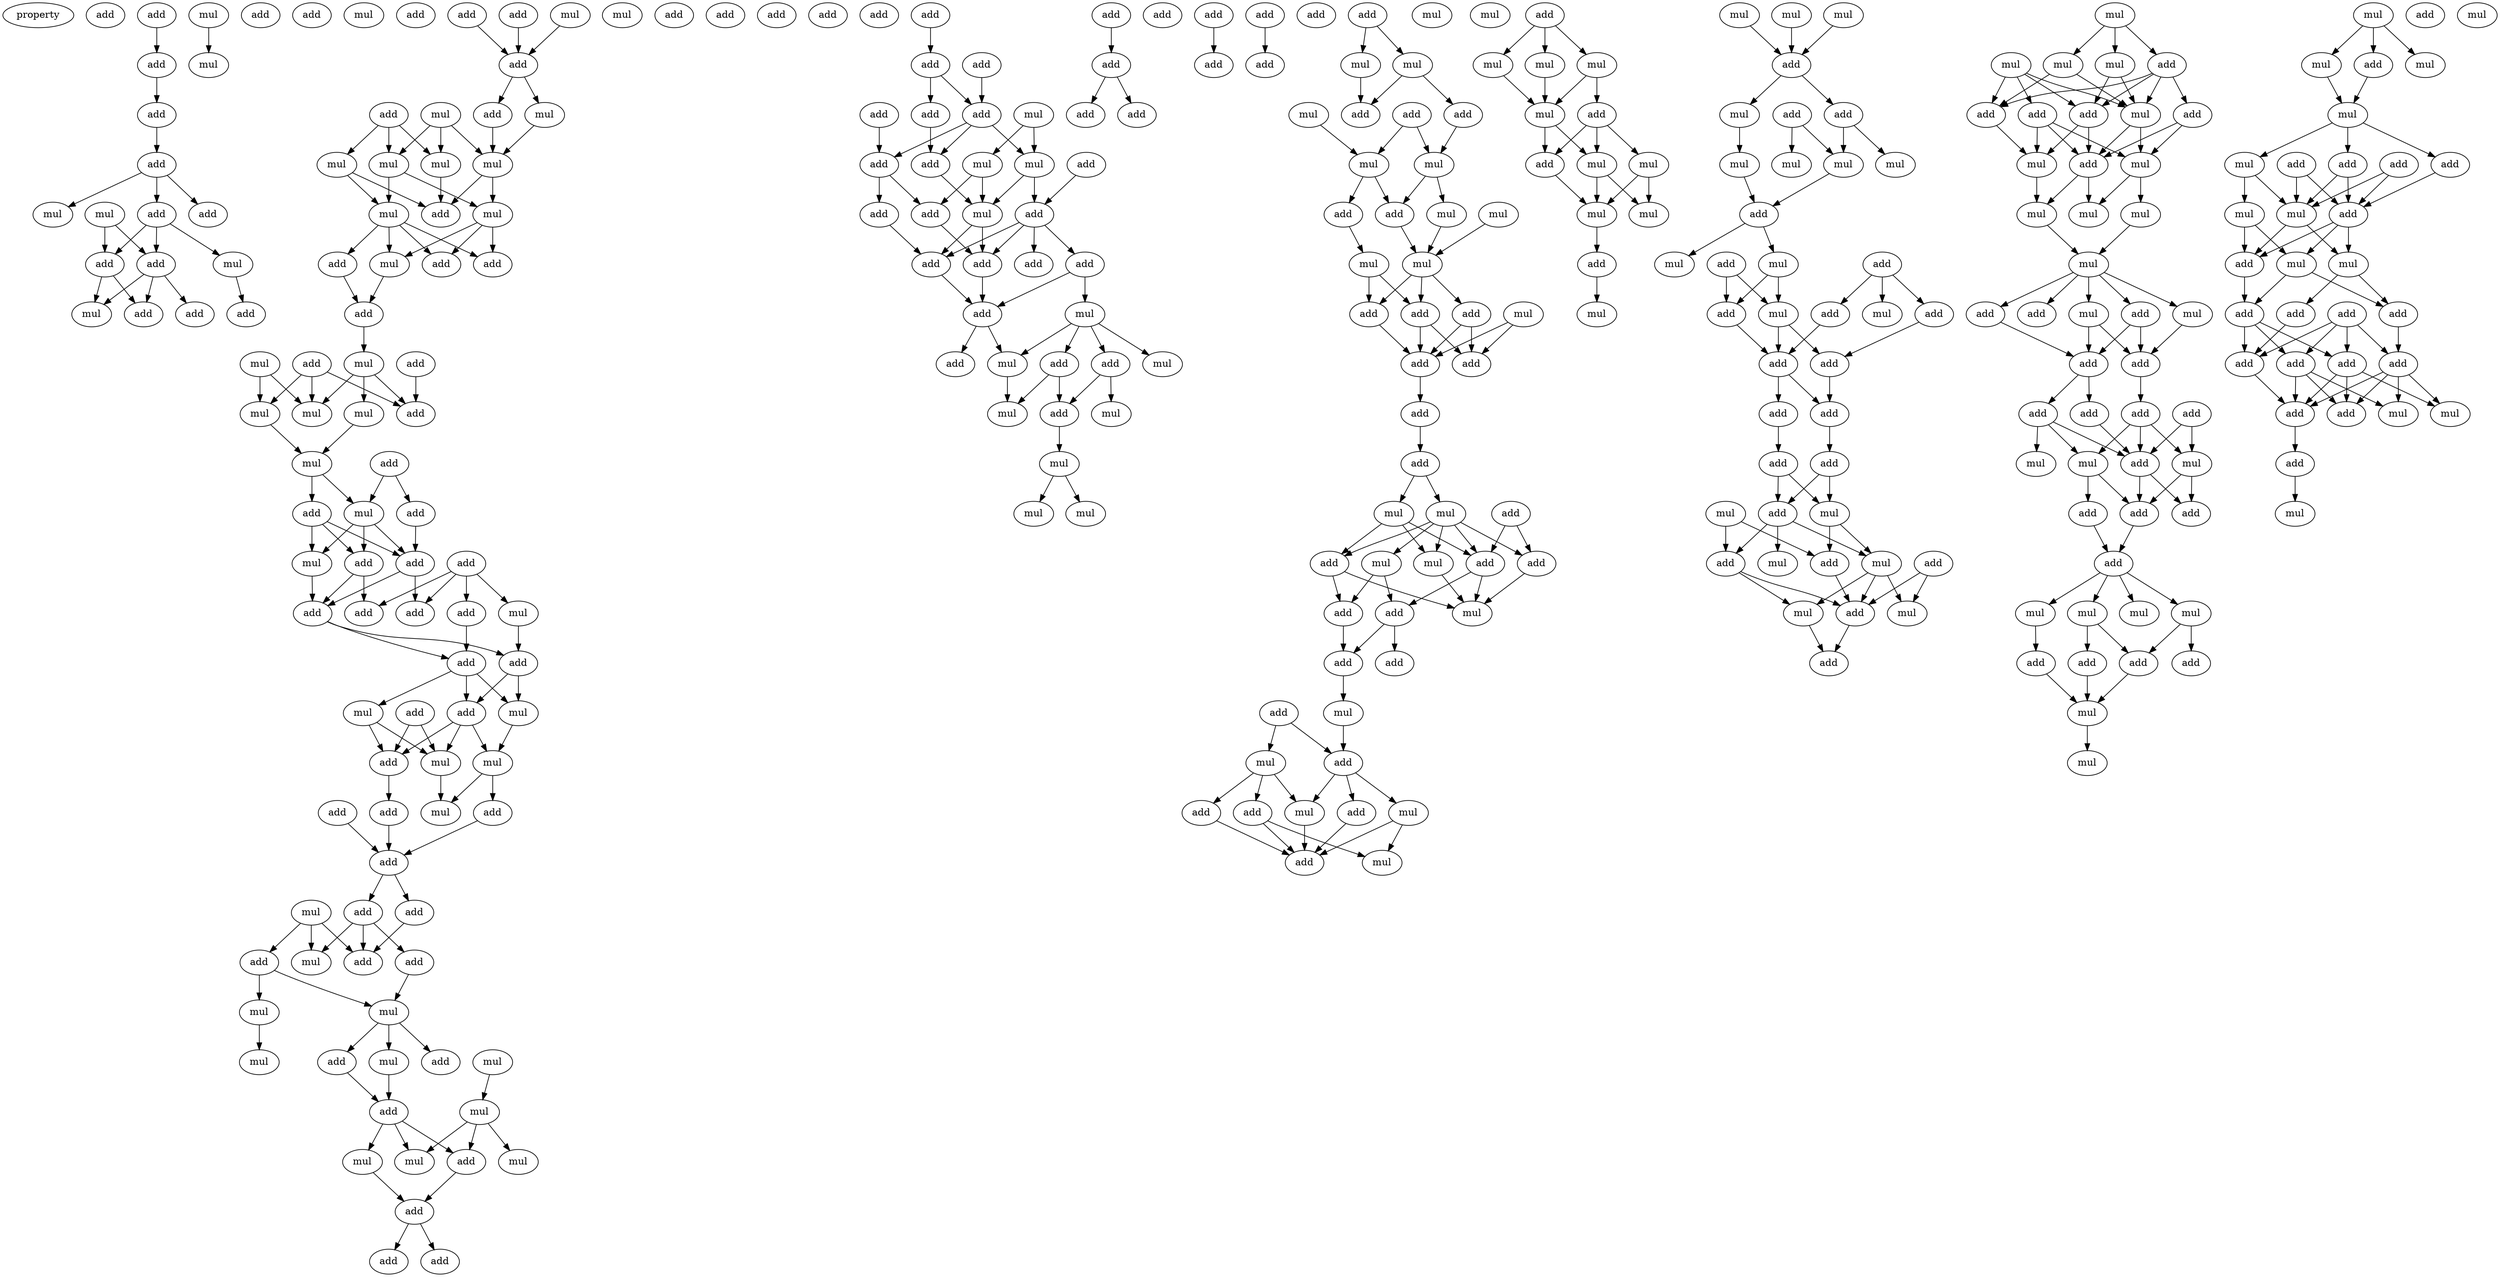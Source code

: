digraph {
    node [fontcolor=black]
    property [mul=2,lf=1.7]
    0 [ label = add ];
    1 [ label = add ];
    2 [ label = mul ];
    3 [ label = mul ];
    4 [ label = add ];
    5 [ label = add ];
    6 [ label = add ];
    7 [ label = add ];
    8 [ label = mul ];
    9 [ label = mul ];
    10 [ label = add ];
    11 [ label = add ];
    12 [ label = add ];
    13 [ label = add ];
    14 [ label = add ];
    15 [ label = mul ];
    16 [ label = add ];
    17 [ label = mul ];
    18 [ label = add ];
    19 [ label = add ];
    20 [ label = mul ];
    21 [ label = add ];
    22 [ label = add ];
    23 [ label = add ];
    24 [ label = mul ];
    25 [ label = add ];
    26 [ label = add ];
    27 [ label = add ];
    28 [ label = mul ];
    29 [ label = mul ];
    30 [ label = mul ];
    31 [ label = mul ];
    32 [ label = mul ];
    33 [ label = mul ];
    34 [ label = add ];
    35 [ label = mul ];
    36 [ label = mul ];
    37 [ label = mul ];
    38 [ label = add ];
    39 [ label = add ];
    40 [ label = add ];
    41 [ label = add ];
    42 [ label = add ];
    43 [ label = add ];
    44 [ label = mul ];
    45 [ label = mul ];
    46 [ label = mul ];
    47 [ label = mul ];
    48 [ label = mul ];
    49 [ label = add ];
    50 [ label = mul ];
    51 [ label = mul ];
    52 [ label = add ];
    53 [ label = mul ];
    54 [ label = add ];
    55 [ label = add ];
    56 [ label = mul ];
    57 [ label = add ];
    58 [ label = add ];
    59 [ label = add ];
    60 [ label = add ];
    61 [ label = add ];
    62 [ label = add ];
    63 [ label = mul ];
    64 [ label = add ];
    65 [ label = add ];
    66 [ label = add ];
    67 [ label = mul ];
    68 [ label = add ];
    69 [ label = add ];
    70 [ label = mul ];
    71 [ label = add ];
    72 [ label = mul ];
    73 [ label = mul ];
    74 [ label = add ];
    75 [ label = add ];
    76 [ label = add ];
    77 [ label = mul ];
    78 [ label = add ];
    79 [ label = add ];
    80 [ label = add ];
    81 [ label = mul ];
    82 [ label = add ];
    83 [ label = add ];
    84 [ label = mul ];
    85 [ label = add ];
    86 [ label = add ];
    87 [ label = mul ];
    88 [ label = mul ];
    89 [ label = mul ];
    90 [ label = add ];
    91 [ label = mul ];
    92 [ label = add ];
    93 [ label = mul ];
    94 [ label = mul ];
    95 [ label = add ];
    96 [ label = mul ];
    97 [ label = add ];
    98 [ label = mul ];
    99 [ label = add ];
    100 [ label = mul ];
    101 [ label = add ];
    102 [ label = add ];
    103 [ label = add ];
    104 [ label = add ];
    105 [ label = add ];
    106 [ label = add ];
    107 [ label = add ];
    108 [ label = add ];
    109 [ label = add ];
    110 [ label = add ];
    111 [ label = add ];
    112 [ label = add ];
    113 [ label = mul ];
    114 [ label = mul ];
    115 [ label = add ];
    116 [ label = add ];
    117 [ label = mul ];
    118 [ label = add ];
    119 [ label = add ];
    120 [ label = add ];
    121 [ label = add ];
    122 [ label = mul ];
    123 [ label = add ];
    124 [ label = add ];
    125 [ label = add ];
    126 [ label = add ];
    127 [ label = mul ];
    128 [ label = add ];
    129 [ label = add ];
    130 [ label = add ];
    131 [ label = mul ];
    132 [ label = mul ];
    133 [ label = add ];
    134 [ label = add ];
    135 [ label = mul ];
    136 [ label = mul ];
    137 [ label = mul ];
    138 [ label = mul ];
    139 [ label = mul ];
    140 [ label = add ];
    141 [ label = add ];
    142 [ label = add ];
    143 [ label = add ];
    144 [ label = add ];
    145 [ label = add ];
    146 [ label = add ];
    147 [ label = add ];
    148 [ label = add ];
    149 [ label = add ];
    150 [ label = add ];
    151 [ label = mul ];
    152 [ label = mul ];
    153 [ label = add ];
    154 [ label = add ];
    155 [ label = add ];
    156 [ label = mul ];
    157 [ label = mul ];
    158 [ label = mul ];
    159 [ label = mul ];
    160 [ label = add ];
    161 [ label = mul ];
    162 [ label = add ];
    163 [ label = mul ];
    164 [ label = mul ];
    165 [ label = mul ];
    166 [ label = add ];
    167 [ label = add ];
    168 [ label = add ];
    169 [ label = add ];
    170 [ label = add ];
    171 [ label = add ];
    172 [ label = mul ];
    173 [ label = add ];
    174 [ label = mul ];
    175 [ label = mul ];
    176 [ label = add ];
    177 [ label = add ];
    178 [ label = add ];
    179 [ label = mul ];
    180 [ label = mul ];
    181 [ label = add ];
    182 [ label = mul ];
    183 [ label = add ];
    184 [ label = add ];
    185 [ label = add ];
    186 [ label = add ];
    187 [ label = mul ];
    188 [ label = add ];
    189 [ label = mul ];
    190 [ label = add ];
    191 [ label = mul ];
    192 [ label = add ];
    193 [ label = add ];
    194 [ label = mul ];
    195 [ label = mul ];
    196 [ label = add ];
    197 [ label = mul ];
    198 [ label = add ];
    199 [ label = add ];
    200 [ label = mul ];
    201 [ label = mul ];
    202 [ label = mul ];
    203 [ label = mul ];
    204 [ label = add ];
    205 [ label = add ];
    206 [ label = mul ];
    207 [ label = mul ];
    208 [ label = mul ];
    209 [ label = mul ];
    210 [ label = add ];
    211 [ label = mul ];
    212 [ label = mul ];
    213 [ label = mul ];
    214 [ label = mul ];
    215 [ label = add ];
    216 [ label = add ];
    217 [ label = add ];
    218 [ label = mul ];
    219 [ label = mul ];
    220 [ label = mul ];
    221 [ label = mul ];
    222 [ label = mul ];
    223 [ label = add ];
    224 [ label = mul ];
    225 [ label = mul ];
    226 [ label = add ];
    227 [ label = add ];
    228 [ label = add ];
    229 [ label = mul ];
    230 [ label = add ];
    231 [ label = mul ];
    232 [ label = add ];
    233 [ label = add ];
    234 [ label = add ];
    235 [ label = add ];
    236 [ label = add ];
    237 [ label = add ];
    238 [ label = add ];
    239 [ label = add ];
    240 [ label = mul ];
    241 [ label = mul ];
    242 [ label = add ];
    243 [ label = mul ];
    244 [ label = add ];
    245 [ label = add ];
    246 [ label = mul ];
    247 [ label = mul ];
    248 [ label = add ];
    249 [ label = mul ];
    250 [ label = add ];
    251 [ label = mul ];
    252 [ label = mul ];
    253 [ label = mul ];
    254 [ label = add ];
    255 [ label = mul ];
    256 [ label = add ];
    257 [ label = add ];
    258 [ label = add ];
    259 [ label = add ];
    260 [ label = mul ];
    261 [ label = mul ];
    262 [ label = add ];
    263 [ label = mul ];
    264 [ label = mul ];
    265 [ label = mul ];
    266 [ label = mul ];
    267 [ label = mul ];
    268 [ label = mul ];
    269 [ label = add ];
    270 [ label = add ];
    271 [ label = add ];
    272 [ label = mul ];
    273 [ label = add ];
    274 [ label = add ];
    275 [ label = add ];
    276 [ label = add ];
    277 [ label = add ];
    278 [ label = add ];
    279 [ label = mul ];
    280 [ label = mul ];
    281 [ label = mul ];
    282 [ label = add ];
    283 [ label = add ];
    284 [ label = add ];
    285 [ label = add ];
    286 [ label = add ];
    287 [ label = mul ];
    288 [ label = mul ];
    289 [ label = mul ];
    290 [ label = mul ];
    291 [ label = add ];
    292 [ label = add ];
    293 [ label = add ];
    294 [ label = add ];
    295 [ label = mul ];
    296 [ label = mul ];
    297 [ label = mul ];
    298 [ label = mul ];
    299 [ label = add ];
    300 [ label = mul ];
    301 [ label = add ];
    302 [ label = mul ];
    303 [ label = add ];
    304 [ label = add ];
    305 [ label = mul ];
    306 [ label = add ];
    307 [ label = add ];
    308 [ label = mul ];
    309 [ label = mul ];
    310 [ label = add ];
    311 [ label = mul ];
    312 [ label = add ];
    313 [ label = mul ];
    314 [ label = add ];
    315 [ label = add ];
    316 [ label = add ];
    317 [ label = add ];
    318 [ label = add ];
    319 [ label = add ];
    320 [ label = add ];
    321 [ label = add ];
    322 [ label = add ];
    323 [ label = mul ];
    324 [ label = mul ];
    325 [ label = mul ];
    326 [ label = add ];
    327 [ label = add ];
    328 [ label = mul ];
    1 -> 4 [ name = 0 ];
    2 -> 3 [ name = 1 ];
    4 -> 6 [ name = 2 ];
    6 -> 7 [ name = 3 ];
    7 -> 9 [ name = 4 ];
    7 -> 10 [ name = 5 ];
    7 -> 11 [ name = 6 ];
    8 -> 13 [ name = 7 ];
    8 -> 14 [ name = 8 ];
    10 -> 13 [ name = 9 ];
    10 -> 14 [ name = 10 ];
    10 -> 15 [ name = 11 ];
    13 -> 17 [ name = 12 ];
    13 -> 19 [ name = 13 ];
    14 -> 16 [ name = 14 ];
    14 -> 17 [ name = 15 ];
    14 -> 19 [ name = 16 ];
    15 -> 18 [ name = 17 ];
    22 -> 25 [ name = 18 ];
    23 -> 25 [ name = 19 ];
    24 -> 25 [ name = 20 ];
    25 -> 26 [ name = 21 ];
    25 -> 29 [ name = 22 ];
    26 -> 33 [ name = 23 ];
    27 -> 30 [ name = 24 ];
    27 -> 31 [ name = 25 ];
    27 -> 32 [ name = 26 ];
    28 -> 30 [ name = 27 ];
    28 -> 31 [ name = 28 ];
    28 -> 33 [ name = 29 ];
    29 -> 33 [ name = 30 ];
    30 -> 35 [ name = 31 ];
    30 -> 36 [ name = 32 ];
    31 -> 34 [ name = 33 ];
    32 -> 34 [ name = 34 ];
    32 -> 36 [ name = 35 ];
    33 -> 34 [ name = 36 ];
    33 -> 35 [ name = 37 ];
    35 -> 37 [ name = 38 ];
    35 -> 39 [ name = 39 ];
    35 -> 40 [ name = 40 ];
    36 -> 37 [ name = 41 ];
    36 -> 38 [ name = 42 ];
    36 -> 39 [ name = 43 ];
    36 -> 40 [ name = 44 ];
    37 -> 41 [ name = 45 ];
    38 -> 41 [ name = 46 ];
    41 -> 45 [ name = 47 ];
    42 -> 49 [ name = 48 ];
    43 -> 47 [ name = 49 ];
    43 -> 49 [ name = 50 ];
    43 -> 50 [ name = 51 ];
    44 -> 47 [ name = 52 ];
    44 -> 50 [ name = 53 ];
    45 -> 48 [ name = 54 ];
    45 -> 49 [ name = 55 ];
    45 -> 50 [ name = 56 ];
    47 -> 51 [ name = 57 ];
    48 -> 51 [ name = 58 ];
    51 -> 53 [ name = 59 ];
    51 -> 55 [ name = 60 ];
    52 -> 53 [ name = 61 ];
    52 -> 54 [ name = 62 ];
    53 -> 56 [ name = 63 ];
    53 -> 57 [ name = 64 ];
    53 -> 58 [ name = 65 ];
    54 -> 58 [ name = 66 ];
    55 -> 56 [ name = 67 ];
    55 -> 57 [ name = 68 ];
    55 -> 58 [ name = 69 ];
    56 -> 62 [ name = 70 ];
    57 -> 62 [ name = 71 ];
    57 -> 64 [ name = 72 ];
    58 -> 61 [ name = 73 ];
    58 -> 62 [ name = 74 ];
    59 -> 60 [ name = 75 ];
    59 -> 61 [ name = 76 ];
    59 -> 63 [ name = 77 ];
    59 -> 64 [ name = 78 ];
    60 -> 66 [ name = 79 ];
    62 -> 65 [ name = 80 ];
    62 -> 66 [ name = 81 ];
    63 -> 65 [ name = 82 ];
    65 -> 69 [ name = 83 ];
    65 -> 70 [ name = 84 ];
    66 -> 67 [ name = 85 ];
    66 -> 69 [ name = 86 ];
    66 -> 70 [ name = 87 ];
    67 -> 71 [ name = 88 ];
    67 -> 72 [ name = 89 ];
    68 -> 71 [ name = 90 ];
    68 -> 72 [ name = 91 ];
    69 -> 71 [ name = 92 ];
    69 -> 72 [ name = 93 ];
    69 -> 73 [ name = 94 ];
    70 -> 73 [ name = 95 ];
    71 -> 75 [ name = 96 ];
    72 -> 77 [ name = 97 ];
    73 -> 76 [ name = 98 ];
    73 -> 77 [ name = 99 ];
    74 -> 78 [ name = 100 ];
    75 -> 78 [ name = 101 ];
    76 -> 78 [ name = 102 ];
    78 -> 79 [ name = 103 ];
    78 -> 80 [ name = 104 ];
    79 -> 83 [ name = 105 ];
    80 -> 83 [ name = 106 ];
    80 -> 84 [ name = 107 ];
    80 -> 85 [ name = 108 ];
    81 -> 83 [ name = 109 ];
    81 -> 84 [ name = 110 ];
    81 -> 86 [ name = 111 ];
    85 -> 87 [ name = 112 ];
    86 -> 87 [ name = 113 ];
    86 -> 88 [ name = 114 ];
    87 -> 89 [ name = 115 ];
    87 -> 90 [ name = 116 ];
    87 -> 92 [ name = 117 ];
    88 -> 91 [ name = 118 ];
    89 -> 95 [ name = 119 ];
    90 -> 95 [ name = 120 ];
    93 -> 94 [ name = 121 ];
    94 -> 98 [ name = 122 ];
    94 -> 99 [ name = 123 ];
    94 -> 100 [ name = 124 ];
    95 -> 96 [ name = 125 ];
    95 -> 98 [ name = 126 ];
    95 -> 99 [ name = 127 ];
    96 -> 101 [ name = 128 ];
    99 -> 101 [ name = 129 ];
    101 -> 104 [ name = 130 ];
    101 -> 105 [ name = 131 ];
    107 -> 109 [ name = 132 ];
    108 -> 112 [ name = 133 ];
    109 -> 111 [ name = 134 ];
    109 -> 112 [ name = 135 ];
    110 -> 118 [ name = 136 ];
    111 -> 115 [ name = 137 ];
    112 -> 115 [ name = 138 ];
    112 -> 117 [ name = 139 ];
    112 -> 118 [ name = 140 ];
    113 -> 114 [ name = 141 ];
    113 -> 117 [ name = 142 ];
    114 -> 119 [ name = 143 ];
    114 -> 122 [ name = 144 ];
    115 -> 122 [ name = 145 ];
    116 -> 121 [ name = 146 ];
    117 -> 121 [ name = 147 ];
    117 -> 122 [ name = 148 ];
    118 -> 119 [ name = 149 ];
    118 -> 120 [ name = 150 ];
    119 -> 125 [ name = 151 ];
    120 -> 124 [ name = 152 ];
    121 -> 123 [ name = 153 ];
    121 -> 124 [ name = 154 ];
    121 -> 125 [ name = 155 ];
    121 -> 126 [ name = 156 ];
    122 -> 124 [ name = 157 ];
    122 -> 125 [ name = 158 ];
    124 -> 128 [ name = 159 ];
    125 -> 128 [ name = 160 ];
    126 -> 127 [ name = 161 ];
    126 -> 128 [ name = 162 ];
    127 -> 130 [ name = 163 ];
    127 -> 131 [ name = 164 ];
    127 -> 132 [ name = 165 ];
    127 -> 133 [ name = 166 ];
    128 -> 129 [ name = 167 ];
    128 -> 132 [ name = 168 ];
    130 -> 134 [ name = 169 ];
    130 -> 136 [ name = 170 ];
    132 -> 135 [ name = 171 ];
    133 -> 134 [ name = 172 ];
    133 -> 135 [ name = 173 ];
    134 -> 137 [ name = 174 ];
    137 -> 138 [ name = 175 ];
    137 -> 139 [ name = 176 ];
    140 -> 143 [ name = 177 ];
    142 -> 146 [ name = 178 ];
    143 -> 144 [ name = 179 ];
    143 -> 145 [ name = 180 ];
    147 -> 148 [ name = 181 ];
    150 -> 151 [ name = 182 ];
    150 -> 152 [ name = 183 ];
    151 -> 153 [ name = 184 ];
    151 -> 155 [ name = 185 ];
    152 -> 155 [ name = 186 ];
    153 -> 158 [ name = 187 ];
    154 -> 157 [ name = 188 ];
    154 -> 158 [ name = 189 ];
    156 -> 157 [ name = 190 ];
    157 -> 160 [ name = 191 ];
    157 -> 162 [ name = 192 ];
    158 -> 159 [ name = 193 ];
    158 -> 162 [ name = 194 ];
    159 -> 164 [ name = 195 ];
    160 -> 163 [ name = 196 ];
    161 -> 164 [ name = 197 ];
    162 -> 164 [ name = 198 ];
    163 -> 166 [ name = 199 ];
    163 -> 168 [ name = 200 ];
    164 -> 166 [ name = 201 ];
    164 -> 167 [ name = 202 ];
    164 -> 168 [ name = 203 ];
    165 -> 169 [ name = 204 ];
    165 -> 170 [ name = 205 ];
    166 -> 169 [ name = 206 ];
    166 -> 170 [ name = 207 ];
    167 -> 169 [ name = 208 ];
    167 -> 170 [ name = 209 ];
    168 -> 169 [ name = 210 ];
    169 -> 171 [ name = 211 ];
    171 -> 173 [ name = 212 ];
    173 -> 174 [ name = 213 ];
    173 -> 175 [ name = 214 ];
    174 -> 178 [ name = 215 ];
    174 -> 180 [ name = 216 ];
    174 -> 181 [ name = 217 ];
    175 -> 177 [ name = 218 ];
    175 -> 178 [ name = 219 ];
    175 -> 179 [ name = 220 ];
    175 -> 180 [ name = 221 ];
    175 -> 181 [ name = 222 ];
    176 -> 177 [ name = 223 ];
    176 -> 178 [ name = 224 ];
    177 -> 182 [ name = 225 ];
    178 -> 182 [ name = 226 ];
    178 -> 184 [ name = 227 ];
    179 -> 183 [ name = 228 ];
    179 -> 184 [ name = 229 ];
    180 -> 182 [ name = 230 ];
    181 -> 182 [ name = 231 ];
    181 -> 183 [ name = 232 ];
    183 -> 186 [ name = 233 ];
    184 -> 185 [ name = 234 ];
    184 -> 186 [ name = 235 ];
    186 -> 189 [ name = 236 ];
    188 -> 190 [ name = 237 ];
    188 -> 191 [ name = 238 ];
    189 -> 190 [ name = 239 ];
    190 -> 194 [ name = 240 ];
    190 -> 195 [ name = 241 ];
    190 -> 196 [ name = 242 ];
    191 -> 192 [ name = 243 ];
    191 -> 193 [ name = 244 ];
    191 -> 195 [ name = 245 ];
    192 -> 198 [ name = 246 ];
    193 -> 197 [ name = 247 ];
    193 -> 198 [ name = 248 ];
    194 -> 197 [ name = 249 ];
    194 -> 198 [ name = 250 ];
    195 -> 198 [ name = 251 ];
    196 -> 198 [ name = 252 ];
    199 -> 200 [ name = 253 ];
    199 -> 201 [ name = 254 ];
    199 -> 202 [ name = 255 ];
    200 -> 203 [ name = 256 ];
    201 -> 203 [ name = 257 ];
    201 -> 204 [ name = 258 ];
    202 -> 203 [ name = 259 ];
    203 -> 205 [ name = 260 ];
    203 -> 206 [ name = 261 ];
    204 -> 205 [ name = 262 ];
    204 -> 206 [ name = 263 ];
    204 -> 207 [ name = 264 ];
    205 -> 209 [ name = 265 ];
    206 -> 208 [ name = 266 ];
    206 -> 209 [ name = 267 ];
    207 -> 208 [ name = 268 ];
    207 -> 209 [ name = 269 ];
    209 -> 210 [ name = 270 ];
    210 -> 214 [ name = 271 ];
    211 -> 215 [ name = 272 ];
    212 -> 215 [ name = 273 ];
    213 -> 215 [ name = 274 ];
    215 -> 216 [ name = 275 ];
    215 -> 218 [ name = 276 ];
    216 -> 219 [ name = 277 ];
    216 -> 221 [ name = 278 ];
    217 -> 219 [ name = 279 ];
    217 -> 222 [ name = 280 ];
    218 -> 220 [ name = 281 ];
    219 -> 223 [ name = 282 ];
    220 -> 223 [ name = 283 ];
    223 -> 224 [ name = 284 ];
    223 -> 225 [ name = 285 ];
    225 -> 229 [ name = 286 ];
    225 -> 232 [ name = 287 ];
    226 -> 229 [ name = 288 ];
    226 -> 232 [ name = 289 ];
    227 -> 228 [ name = 290 ];
    227 -> 230 [ name = 291 ];
    227 -> 231 [ name = 292 ];
    228 -> 234 [ name = 293 ];
    229 -> 233 [ name = 294 ];
    229 -> 234 [ name = 295 ];
    230 -> 233 [ name = 296 ];
    232 -> 233 [ name = 297 ];
    233 -> 235 [ name = 298 ];
    233 -> 236 [ name = 299 ];
    234 -> 235 [ name = 300 ];
    235 -> 238 [ name = 301 ];
    236 -> 237 [ name = 302 ];
    237 -> 239 [ name = 303 ];
    237 -> 241 [ name = 304 ];
    238 -> 239 [ name = 305 ];
    238 -> 241 [ name = 306 ];
    239 -> 242 [ name = 307 ];
    239 -> 243 [ name = 308 ];
    239 -> 246 [ name = 309 ];
    240 -> 242 [ name = 310 ];
    240 -> 245 [ name = 311 ];
    241 -> 243 [ name = 312 ];
    241 -> 245 [ name = 313 ];
    242 -> 248 [ name = 314 ];
    242 -> 249 [ name = 315 ];
    243 -> 247 [ name = 316 ];
    243 -> 248 [ name = 317 ];
    243 -> 249 [ name = 318 ];
    244 -> 247 [ name = 319 ];
    244 -> 248 [ name = 320 ];
    245 -> 248 [ name = 321 ];
    248 -> 250 [ name = 322 ];
    249 -> 250 [ name = 323 ];
    251 -> 252 [ name = 324 ];
    251 -> 254 [ name = 325 ];
    251 -> 255 [ name = 326 ];
    252 -> 256 [ name = 327 ];
    252 -> 260 [ name = 328 ];
    253 -> 256 [ name = 329 ];
    253 -> 257 [ name = 330 ];
    253 -> 259 [ name = 331 ];
    253 -> 260 [ name = 332 ];
    254 -> 256 [ name = 333 ];
    254 -> 257 [ name = 334 ];
    254 -> 258 [ name = 335 ];
    254 -> 260 [ name = 336 ];
    255 -> 257 [ name = 337 ];
    255 -> 260 [ name = 338 ];
    256 -> 262 [ name = 339 ];
    256 -> 263 [ name = 340 ];
    257 -> 263 [ name = 341 ];
    258 -> 261 [ name = 342 ];
    258 -> 262 [ name = 343 ];
    259 -> 261 [ name = 344 ];
    259 -> 262 [ name = 345 ];
    259 -> 263 [ name = 346 ];
    260 -> 261 [ name = 347 ];
    260 -> 262 [ name = 348 ];
    261 -> 264 [ name = 349 ];
    261 -> 266 [ name = 350 ];
    262 -> 264 [ name = 351 ];
    262 -> 265 [ name = 352 ];
    263 -> 265 [ name = 353 ];
    265 -> 267 [ name = 354 ];
    266 -> 267 [ name = 355 ];
    267 -> 268 [ name = 356 ];
    267 -> 269 [ name = 357 ];
    267 -> 270 [ name = 358 ];
    267 -> 271 [ name = 359 ];
    267 -> 272 [ name = 360 ];
    268 -> 273 [ name = 361 ];
    268 -> 274 [ name = 362 ];
    270 -> 273 [ name = 363 ];
    271 -> 273 [ name = 364 ];
    271 -> 274 [ name = 365 ];
    272 -> 274 [ name = 366 ];
    273 -> 275 [ name = 367 ];
    273 -> 277 [ name = 368 ];
    274 -> 276 [ name = 369 ];
    275 -> 282 [ name = 370 ];
    276 -> 280 [ name = 371 ];
    276 -> 281 [ name = 372 ];
    276 -> 282 [ name = 373 ];
    277 -> 279 [ name = 374 ];
    277 -> 280 [ name = 375 ];
    277 -> 282 [ name = 376 ];
    278 -> 281 [ name = 377 ];
    278 -> 282 [ name = 378 ];
    280 -> 283 [ name = 379 ];
    280 -> 284 [ name = 380 ];
    281 -> 283 [ name = 381 ];
    281 -> 285 [ name = 382 ];
    282 -> 283 [ name = 383 ];
    282 -> 285 [ name = 384 ];
    283 -> 286 [ name = 385 ];
    284 -> 286 [ name = 386 ];
    286 -> 287 [ name = 387 ];
    286 -> 288 [ name = 388 ];
    286 -> 289 [ name = 389 ];
    286 -> 290 [ name = 390 ];
    287 -> 291 [ name = 391 ];
    287 -> 293 [ name = 392 ];
    288 -> 294 [ name = 393 ];
    290 -> 292 [ name = 394 ];
    290 -> 293 [ name = 395 ];
    291 -> 295 [ name = 396 ];
    293 -> 295 [ name = 397 ];
    294 -> 295 [ name = 398 ];
    295 -> 296 [ name = 399 ];
    297 -> 298 [ name = 400 ];
    297 -> 300 [ name = 401 ];
    297 -> 301 [ name = 402 ];
    298 -> 302 [ name = 403 ];
    301 -> 302 [ name = 404 ];
    302 -> 304 [ name = 405 ];
    302 -> 305 [ name = 406 ];
    302 -> 307 [ name = 407 ];
    303 -> 309 [ name = 408 ];
    303 -> 310 [ name = 409 ];
    304 -> 310 [ name = 410 ];
    305 -> 308 [ name = 411 ];
    305 -> 309 [ name = 412 ];
    306 -> 309 [ name = 413 ];
    306 -> 310 [ name = 414 ];
    307 -> 309 [ name = 415 ];
    307 -> 310 [ name = 416 ];
    308 -> 312 [ name = 417 ];
    308 -> 313 [ name = 418 ];
    309 -> 311 [ name = 419 ];
    309 -> 312 [ name = 420 ];
    310 -> 311 [ name = 421 ];
    310 -> 312 [ name = 422 ];
    310 -> 313 [ name = 423 ];
    311 -> 315 [ name = 424 ];
    311 -> 316 [ name = 425 ];
    312 -> 314 [ name = 426 ];
    313 -> 314 [ name = 427 ];
    313 -> 316 [ name = 428 ];
    314 -> 319 [ name = 429 ];
    314 -> 320 [ name = 430 ];
    314 -> 321 [ name = 431 ];
    315 -> 320 [ name = 432 ];
    316 -> 318 [ name = 433 ];
    317 -> 318 [ name = 434 ];
    317 -> 319 [ name = 435 ];
    317 -> 320 [ name = 436 ];
    317 -> 321 [ name = 437 ];
    318 -> 322 [ name = 438 ];
    318 -> 323 [ name = 439 ];
    318 -> 325 [ name = 440 ];
    318 -> 326 [ name = 441 ];
    319 -> 322 [ name = 442 ];
    319 -> 323 [ name = 443 ];
    319 -> 326 [ name = 444 ];
    320 -> 326 [ name = 445 ];
    321 -> 322 [ name = 446 ];
    321 -> 325 [ name = 447 ];
    321 -> 326 [ name = 448 ];
    326 -> 327 [ name = 449 ];
    327 -> 328 [ name = 450 ];
}
